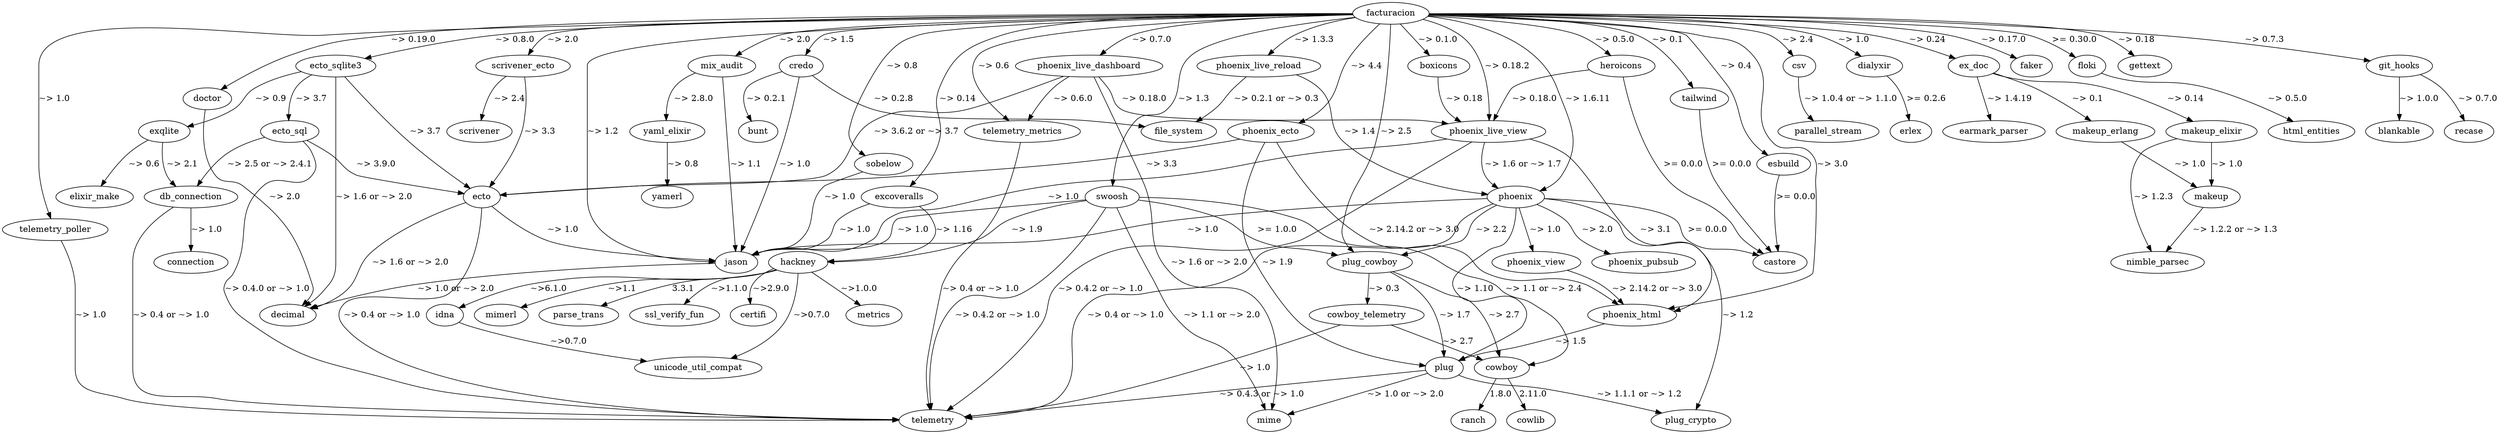 digraph "dependency tree" {
  "facturacion"
  "facturacion" -> "boxicons" [label="~> 0.1.0"]
  "boxicons" -> "phoenix_live_view" [label="~> 0.18"]
  "facturacion" -> "credo" [label="~> 1.5"]
  "credo" -> "bunt" [label="~> 0.2.1"]
  "credo" -> "file_system" [label="~> 0.2.8"]
  "credo" -> "jason" [label="~> 1.0"]
  "facturacion" -> "csv" [label="~> 2.4"]
  "csv" -> "parallel_stream" [label="~> 1.0.4 or ~> 1.1.0"]
  "facturacion" -> "dialyxir" [label="~> 1.0"]
  "dialyxir" -> "erlex" [label=">= 0.2.6"]
  "facturacion" -> "doctor" [label="~> 0.19.0"]
  "doctor" -> "decimal" [label="~> 2.0"]
  "facturacion" -> "ecto_sqlite3" [label="~> 0.8.0"]
  "ecto_sqlite3" -> "decimal" [label="~> 1.6 or ~> 2.0"]
  "ecto_sqlite3" -> "ecto" [label="~> 3.7"]
  "ecto" -> "decimal" [label="~> 1.6 or ~> 2.0"]
  "ecto" -> "jason" [label="~> 1.0"]
  "ecto" -> "telemetry" [label="~> 0.4 or ~> 1.0"]
  "ecto_sqlite3" -> "ecto_sql" [label="~> 3.7"]
  "ecto_sql" -> "db_connection" [label="~> 2.5 or ~> 2.4.1"]
  "db_connection" -> "connection" [label="~> 1.0"]
  "db_connection" -> "telemetry" [label="~> 0.4 or ~> 1.0"]
  "ecto_sql" -> "ecto" [label="~> 3.9.0"]
  "ecto_sql" -> "telemetry" [label="~> 0.4.0 or ~> 1.0"]
  "ecto_sqlite3" -> "exqlite" [label="~> 0.9"]
  "exqlite" -> "db_connection" [label="~> 2.1"]
  "exqlite" -> "elixir_make" [label="~> 0.6"]
  "facturacion" -> "esbuild" [label="~> 0.4"]
  "esbuild" -> "castore" [label=">= 0.0.0"]
  "facturacion" -> "ex_doc" [label="~> 0.24"]
  "ex_doc" -> "earmark_parser" [label="~> 1.4.19"]
  "ex_doc" -> "makeup_elixir" [label="~> 0.14"]
  "makeup_elixir" -> "makeup" [label="~> 1.0"]
  "makeup" -> "nimble_parsec" [label="~> 1.2.2 or ~> 1.3"]
  "makeup_elixir" -> "nimble_parsec" [label="~> 1.2.3"]
  "ex_doc" -> "makeup_erlang" [label="~> 0.1"]
  "makeup_erlang" -> "makeup" [label="~> 1.0"]
  "facturacion" -> "excoveralls" [label="~> 0.14"]
  "excoveralls" -> "hackney" [label="~> 1.16"]
  "hackney" -> "certifi" [label="~>2.9.0"]
  "hackney" -> "idna" [label="~>6.1.0"]
  "idna" -> "unicode_util_compat" [label="~>0.7.0"]
  "hackney" -> "metrics" [label="~>1.0.0"]
  "hackney" -> "mimerl" [label="~>1.1"]
  "hackney" -> "parse_trans" [label="3.3.1"]
  "hackney" -> "ssl_verify_fun" [label="~>1.1.0"]
  "hackney" -> "unicode_util_compat" [label="~>0.7.0"]
  "excoveralls" -> "jason" [label="~> 1.0"]
  "facturacion" -> "faker" [label="~> 0.17.0"]
  "facturacion" -> "floki" [label=">= 0.30.0"]
  "floki" -> "html_entities" [label="~> 0.5.0"]
  "facturacion" -> "gettext" [label="~> 0.18"]
  "facturacion" -> "git_hooks" [label="~> 0.7.3"]
  "git_hooks" -> "blankable" [label="~> 1.0.0"]
  "git_hooks" -> "recase" [label="~> 0.7.0"]
  "facturacion" -> "heroicons" [label="~> 0.5.0"]
  "heroicons" -> "castore" [label=">= 0.0.0"]
  "heroicons" -> "phoenix_live_view" [label="~> 0.18.0"]
  "facturacion" -> "jason" [label="~> 1.2"]
  "jason" -> "decimal" [label="~> 1.0 or ~> 2.0"]
  "facturacion" -> "mix_audit" [label="~> 2.0"]
  "mix_audit" -> "jason" [label="~> 1.1"]
  "mix_audit" -> "yaml_elixir" [label="~> 2.8.0"]
  "yaml_elixir" -> "yamerl" [label="~> 0.8"]
  "facturacion" -> "phoenix" [label="~> 1.6.11"]
  "phoenix" -> "castore" [label=">= 0.0.0"]
  "phoenix" -> "jason" [label="~> 1.0"]
  "phoenix" -> "phoenix_pubsub" [label="~> 2.0"]
  "phoenix" -> "phoenix_view" [label="~> 1.0"]
  "phoenix_view" -> "phoenix_html" [label="~> 2.14.2 or ~> 3.0"]
  "phoenix" -> "plug" [label="~> 1.10"]
  "plug" -> "mime" [label="~> 1.0 or ~> 2.0"]
  "plug" -> "plug_crypto" [label="~> 1.1.1 or ~> 1.2"]
  "plug" -> "telemetry" [label="~> 0.4.3 or ~> 1.0"]
  "phoenix" -> "plug_cowboy" [label="~> 2.2"]
  "phoenix" -> "plug_crypto" [label="~> 1.2"]
  "phoenix" -> "telemetry" [label="~> 0.4 or ~> 1.0"]
  "facturacion" -> "phoenix_ecto" [label="~> 4.4"]
  "phoenix_ecto" -> "ecto" [label="~> 3.3"]
  "phoenix_ecto" -> "phoenix_html" [label="~> 2.14.2 or ~> 3.0"]
  "phoenix_ecto" -> "plug" [label="~> 1.9"]
  "facturacion" -> "phoenix_html" [label="~> 3.0"]
  "phoenix_html" -> "plug" [label="~> 1.5"]
  "facturacion" -> "phoenix_live_dashboard" [label="~> 0.7.0"]
  "phoenix_live_dashboard" -> "ecto" [label="~> 3.6.2 or ~> 3.7"]
  "phoenix_live_dashboard" -> "mime" [label="~> 1.6 or ~> 2.0"]
  "phoenix_live_dashboard" -> "phoenix_live_view" [label="~> 0.18.0"]
  "phoenix_live_dashboard" -> "telemetry_metrics" [label="~> 0.6.0"]
  "facturacion" -> "phoenix_live_reload" [label="~> 1.3.3"]
  "phoenix_live_reload" -> "file_system" [label="~> 0.2.1 or ~> 0.3"]
  "phoenix_live_reload" -> "phoenix" [label="~> 1.4"]
  "facturacion" -> "phoenix_live_view" [label="~> 0.18.2"]
  "phoenix_live_view" -> "jason" [label="~> 1.0"]
  "phoenix_live_view" -> "phoenix" [label="~> 1.6 or ~> 1.7"]
  "phoenix_live_view" -> "phoenix_html" [label="~> 3.1"]
  "phoenix_live_view" -> "telemetry" [label="~> 0.4.2 or ~> 1.0"]
  "facturacion" -> "plug_cowboy" [label="~> 2.5"]
  "plug_cowboy" -> "cowboy" [label="~> 2.7"]
  "cowboy" -> "cowlib" [label="2.11.0"]
  "cowboy" -> "ranch" [label="1.8.0"]
  "plug_cowboy" -> "cowboy_telemetry" [label="~> 0.3"]
  "cowboy_telemetry" -> "cowboy" [label="~> 2.7"]
  "cowboy_telemetry" -> "telemetry" [label="~> 1.0"]
  "plug_cowboy" -> "plug" [label="~> 1.7"]
  "facturacion" -> "scrivener_ecto" [label="~> 2.0"]
  "scrivener_ecto" -> "ecto" [label="~> 3.3"]
  "scrivener_ecto" -> "scrivener" [label="~> 2.4"]
  "facturacion" -> "sobelow" [label="~> 0.8"]
  "sobelow" -> "jason" [label="~> 1.0"]
  "facturacion" -> "swoosh" [label="~> 1.3"]
  "swoosh" -> "cowboy" [label="~> 1.1 or ~> 2.4"]
  "swoosh" -> "hackney" [label="~> 1.9"]
  "swoosh" -> "jason" [label="~> 1.0"]
  "swoosh" -> "mime" [label="~> 1.1 or ~> 2.0"]
  "swoosh" -> "plug_cowboy" [label=">= 1.0.0"]
  "swoosh" -> "telemetry" [label="~> 0.4.2 or ~> 1.0"]
  "facturacion" -> "tailwind" [label="~> 0.1"]
  "tailwind" -> "castore" [label=">= 0.0.0"]
  "facturacion" -> "telemetry_metrics" [label="~> 0.6"]
  "telemetry_metrics" -> "telemetry" [label="~> 0.4 or ~> 1.0"]
  "facturacion" -> "telemetry_poller" [label="~> 1.0"]
  "telemetry_poller" -> "telemetry" [label="~> 1.0"]
}
